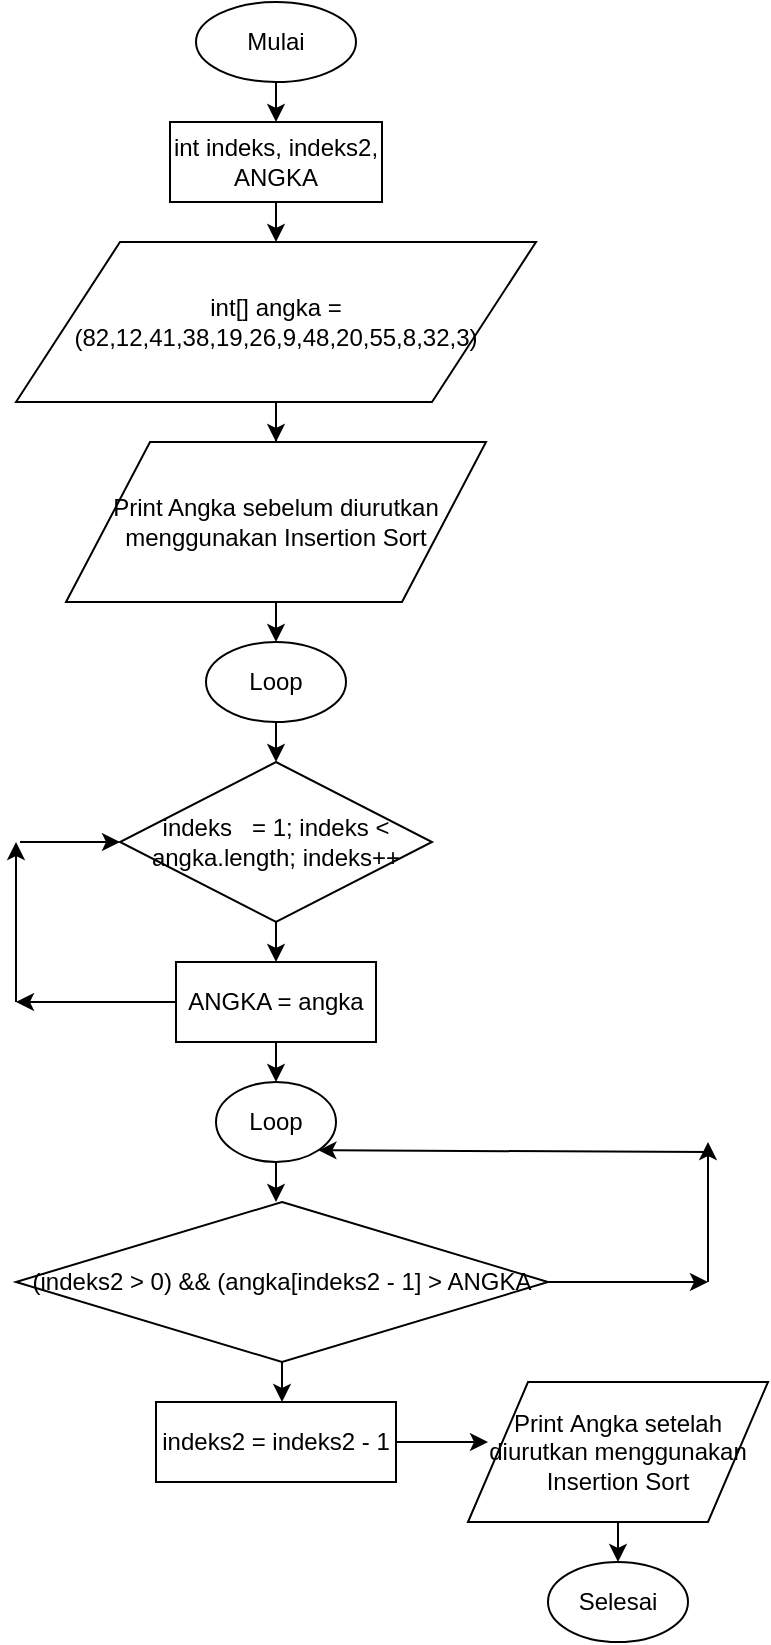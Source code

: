 <mxfile version="13.0.7" type="device"><diagram id="7zWLgagDlcpgVCnnDnv8" name="Page-1"><mxGraphModel dx="868" dy="534" grid="1" gridSize="10" guides="1" tooltips="1" connect="1" arrows="1" fold="1" page="1" pageScale="1" pageWidth="827" pageHeight="1169" math="0" shadow="0"><root><mxCell id="0"/><mxCell id="1" parent="0"/><mxCell id="vsTyNymcwkIkEKJAsAVW-3" value="" style="edgeStyle=orthogonalEdgeStyle;rounded=0;orthogonalLoop=1;jettySize=auto;html=1;" parent="1" source="vsTyNymcwkIkEKJAsAVW-1" edge="1"><mxGeometry relative="1" as="geometry"><mxPoint x="414" y="70" as="targetPoint"/></mxGeometry></mxCell><mxCell id="vsTyNymcwkIkEKJAsAVW-1" value="Mulai" style="ellipse;whiteSpace=wrap;html=1;" parent="1" vertex="1"><mxGeometry x="374" y="10" width="80" height="40" as="geometry"/></mxCell><mxCell id="vsTyNymcwkIkEKJAsAVW-6" value="" style="edgeStyle=orthogonalEdgeStyle;rounded=0;orthogonalLoop=1;jettySize=auto;html=1;" parent="1" source="vsTyNymcwkIkEKJAsAVW-4" edge="1"><mxGeometry relative="1" as="geometry"><mxPoint x="414" y="130" as="targetPoint"/></mxGeometry></mxCell><mxCell id="vsTyNymcwkIkEKJAsAVW-4" value="int indeks, indeks2, ANGKA" style="rounded=0;whiteSpace=wrap;html=1;" parent="1" vertex="1"><mxGeometry x="361" y="70" width="106" height="40" as="geometry"/></mxCell><mxCell id="vsTyNymcwkIkEKJAsAVW-9" value="" style="edgeStyle=orthogonalEdgeStyle;rounded=0;orthogonalLoop=1;jettySize=auto;html=1;" parent="1" source="vsTyNymcwkIkEKJAsAVW-7" target="vsTyNymcwkIkEKJAsAVW-8" edge="1"><mxGeometry relative="1" as="geometry"/></mxCell><mxCell id="vsTyNymcwkIkEKJAsAVW-7" value="int[] angka = (82,12,41,38,19,26,9,48,20,55,8,32,3)" style="shape=parallelogram;perimeter=parallelogramPerimeter;whiteSpace=wrap;html=1;" parent="1" vertex="1"><mxGeometry x="284" y="130" width="260" height="80" as="geometry"/></mxCell><mxCell id="vsTyNymcwkIkEKJAsAVW-11" value="" style="edgeStyle=orthogonalEdgeStyle;rounded=0;orthogonalLoop=1;jettySize=auto;html=1;" parent="1" source="vsTyNymcwkIkEKJAsAVW-8" edge="1"><mxGeometry relative="1" as="geometry"><mxPoint x="414" y="330" as="targetPoint"/></mxGeometry></mxCell><mxCell id="vsTyNymcwkIkEKJAsAVW-8" value="Print Angka sebelum diurutkan menggunakan Insertion Sort" style="shape=parallelogram;perimeter=parallelogramPerimeter;whiteSpace=wrap;html=1;" parent="1" vertex="1"><mxGeometry x="309" y="230" width="210" height="80" as="geometry"/></mxCell><mxCell id="vsTyNymcwkIkEKJAsAVW-14" value="" style="edgeStyle=orthogonalEdgeStyle;rounded=0;orthogonalLoop=1;jettySize=auto;html=1;" parent="1" source="vsTyNymcwkIkEKJAsAVW-12" edge="1"><mxGeometry relative="1" as="geometry"><mxPoint x="414" y="390" as="targetPoint"/></mxGeometry></mxCell><mxCell id="vsTyNymcwkIkEKJAsAVW-12" value="Loop" style="ellipse;whiteSpace=wrap;html=1;" parent="1" vertex="1"><mxGeometry x="379" y="330" width="70" height="40" as="geometry"/></mxCell><mxCell id="vsTyNymcwkIkEKJAsAVW-18" value="" style="edgeStyle=orthogonalEdgeStyle;rounded=0;orthogonalLoop=1;jettySize=auto;html=1;" parent="1" source="vsTyNymcwkIkEKJAsAVW-15" edge="1"><mxGeometry relative="1" as="geometry"><mxPoint x="414" y="490" as="targetPoint"/></mxGeometry></mxCell><mxCell id="vsTyNymcwkIkEKJAsAVW-15" value="indeks&amp;nbsp; &amp;nbsp;= 1; indeks &amp;lt; angka.length; indeks++" style="rhombus;whiteSpace=wrap;html=1;" parent="1" vertex="1"><mxGeometry x="336" y="390" width="156" height="80" as="geometry"/></mxCell><mxCell id="vsTyNymcwkIkEKJAsAVW-20" value="" style="edgeStyle=orthogonalEdgeStyle;rounded=0;orthogonalLoop=1;jettySize=auto;html=1;" parent="1" source="vsTyNymcwkIkEKJAsAVW-16" edge="1"><mxGeometry relative="1" as="geometry"><mxPoint x="414" y="550" as="targetPoint"/></mxGeometry></mxCell><mxCell id="vsTyNymcwkIkEKJAsAVW-26" value="" style="edgeStyle=orthogonalEdgeStyle;rounded=0;orthogonalLoop=1;jettySize=auto;html=1;" parent="1" source="vsTyNymcwkIkEKJAsAVW-16" edge="1"><mxGeometry relative="1" as="geometry"><mxPoint x="284" y="510" as="targetPoint"/></mxGeometry></mxCell><mxCell id="vsTyNymcwkIkEKJAsAVW-16" value="ANGKA = angka" style="rounded=0;whiteSpace=wrap;html=1;" parent="1" vertex="1"><mxGeometry x="364" y="490" width="100" height="40" as="geometry"/></mxCell><mxCell id="vsTyNymcwkIkEKJAsAVW-23" value="" style="edgeStyle=orthogonalEdgeStyle;rounded=0;orthogonalLoop=1;jettySize=auto;html=1;" parent="1" source="vsTyNymcwkIkEKJAsAVW-21" edge="1"><mxGeometry relative="1" as="geometry"><mxPoint x="414" y="610" as="targetPoint"/></mxGeometry></mxCell><mxCell id="vsTyNymcwkIkEKJAsAVW-21" value="Loop" style="ellipse;whiteSpace=wrap;html=1;" parent="1" vertex="1"><mxGeometry x="384" y="550" width="60" height="40" as="geometry"/></mxCell><mxCell id="vsTyNymcwkIkEKJAsAVW-30" value="" style="edgeStyle=orthogonalEdgeStyle;rounded=0;orthogonalLoop=1;jettySize=auto;html=1;" parent="1" source="vsTyNymcwkIkEKJAsAVW-24" edge="1"><mxGeometry relative="1" as="geometry"><mxPoint x="630" y="650" as="targetPoint"/></mxGeometry></mxCell><mxCell id="vsTyNymcwkIkEKJAsAVW-34" value="" style="edgeStyle=orthogonalEdgeStyle;rounded=0;orthogonalLoop=1;jettySize=auto;html=1;" parent="1" source="vsTyNymcwkIkEKJAsAVW-24" edge="1"><mxGeometry relative="1" as="geometry"><mxPoint x="417" y="710" as="targetPoint"/></mxGeometry></mxCell><mxCell id="vsTyNymcwkIkEKJAsAVW-24" value="(indeks2 &amp;gt; 0) &amp;amp;&amp;amp; (angka[indeks2 - 1] &amp;gt; ANGKA" style="rhombus;whiteSpace=wrap;html=1;" parent="1" vertex="1"><mxGeometry x="284" y="610" width="266" height="80" as="geometry"/></mxCell><mxCell id="vsTyNymcwkIkEKJAsAVW-27" value="" style="endArrow=classic;html=1;entryX=0;entryY=0.5;entryDx=0;entryDy=0;" parent="1" target="vsTyNymcwkIkEKJAsAVW-15" edge="1"><mxGeometry width="50" height="50" relative="1" as="geometry"><mxPoint x="286" y="430" as="sourcePoint"/><mxPoint x="336" y="380" as="targetPoint"/></mxGeometry></mxCell><mxCell id="vsTyNymcwkIkEKJAsAVW-28" value="" style="endArrow=classic;html=1;" parent="1" edge="1"><mxGeometry width="50" height="50" relative="1" as="geometry"><mxPoint x="284" y="510" as="sourcePoint"/><mxPoint x="284" y="430" as="targetPoint"/></mxGeometry></mxCell><mxCell id="vsTyNymcwkIkEKJAsAVW-31" value="" style="endArrow=classic;html=1;entryX=1;entryY=1;entryDx=0;entryDy=0;" parent="1" target="vsTyNymcwkIkEKJAsAVW-21" edge="1"><mxGeometry width="50" height="50" relative="1" as="geometry"><mxPoint x="630" y="585" as="sourcePoint"/><mxPoint x="680" y="535" as="targetPoint"/></mxGeometry></mxCell><mxCell id="vsTyNymcwkIkEKJAsAVW-32" value="" style="endArrow=classic;html=1;" parent="1" edge="1"><mxGeometry width="50" height="50" relative="1" as="geometry"><mxPoint x="630" y="650" as="sourcePoint"/><mxPoint x="630" y="580" as="targetPoint"/></mxGeometry></mxCell><mxCell id="vsTyNymcwkIkEKJAsAVW-38" value="" style="edgeStyle=orthogonalEdgeStyle;rounded=0;orthogonalLoop=1;jettySize=auto;html=1;" parent="1" source="vsTyNymcwkIkEKJAsAVW-35" edge="1"><mxGeometry relative="1" as="geometry"><mxPoint x="520" y="730" as="targetPoint"/></mxGeometry></mxCell><mxCell id="vsTyNymcwkIkEKJAsAVW-35" value="indeks2 = indeks2 - 1" style="rounded=0;whiteSpace=wrap;html=1;" parent="1" vertex="1"><mxGeometry x="354" y="710" width="120" height="40" as="geometry"/></mxCell><mxCell id="vsTyNymcwkIkEKJAsAVW-40" value="" style="edgeStyle=orthogonalEdgeStyle;rounded=0;orthogonalLoop=1;jettySize=auto;html=1;" parent="1" source="vsTyNymcwkIkEKJAsAVW-36" edge="1"><mxGeometry relative="1" as="geometry"><mxPoint x="585" y="790" as="targetPoint"/></mxGeometry></mxCell><mxCell id="vsTyNymcwkIkEKJAsAVW-36" value="Print&amp;nbsp;Angka setelah diurutkan menggunakan Insertion Sort" style="shape=parallelogram;perimeter=parallelogramPerimeter;whiteSpace=wrap;html=1;" parent="1" vertex="1"><mxGeometry x="510" y="700" width="150" height="70" as="geometry"/></mxCell><mxCell id="vsTyNymcwkIkEKJAsAVW-41" value="Selesai" style="ellipse;whiteSpace=wrap;html=1;" parent="1" vertex="1"><mxGeometry x="550" y="790" width="70" height="40" as="geometry"/></mxCell></root></mxGraphModel></diagram></mxfile>